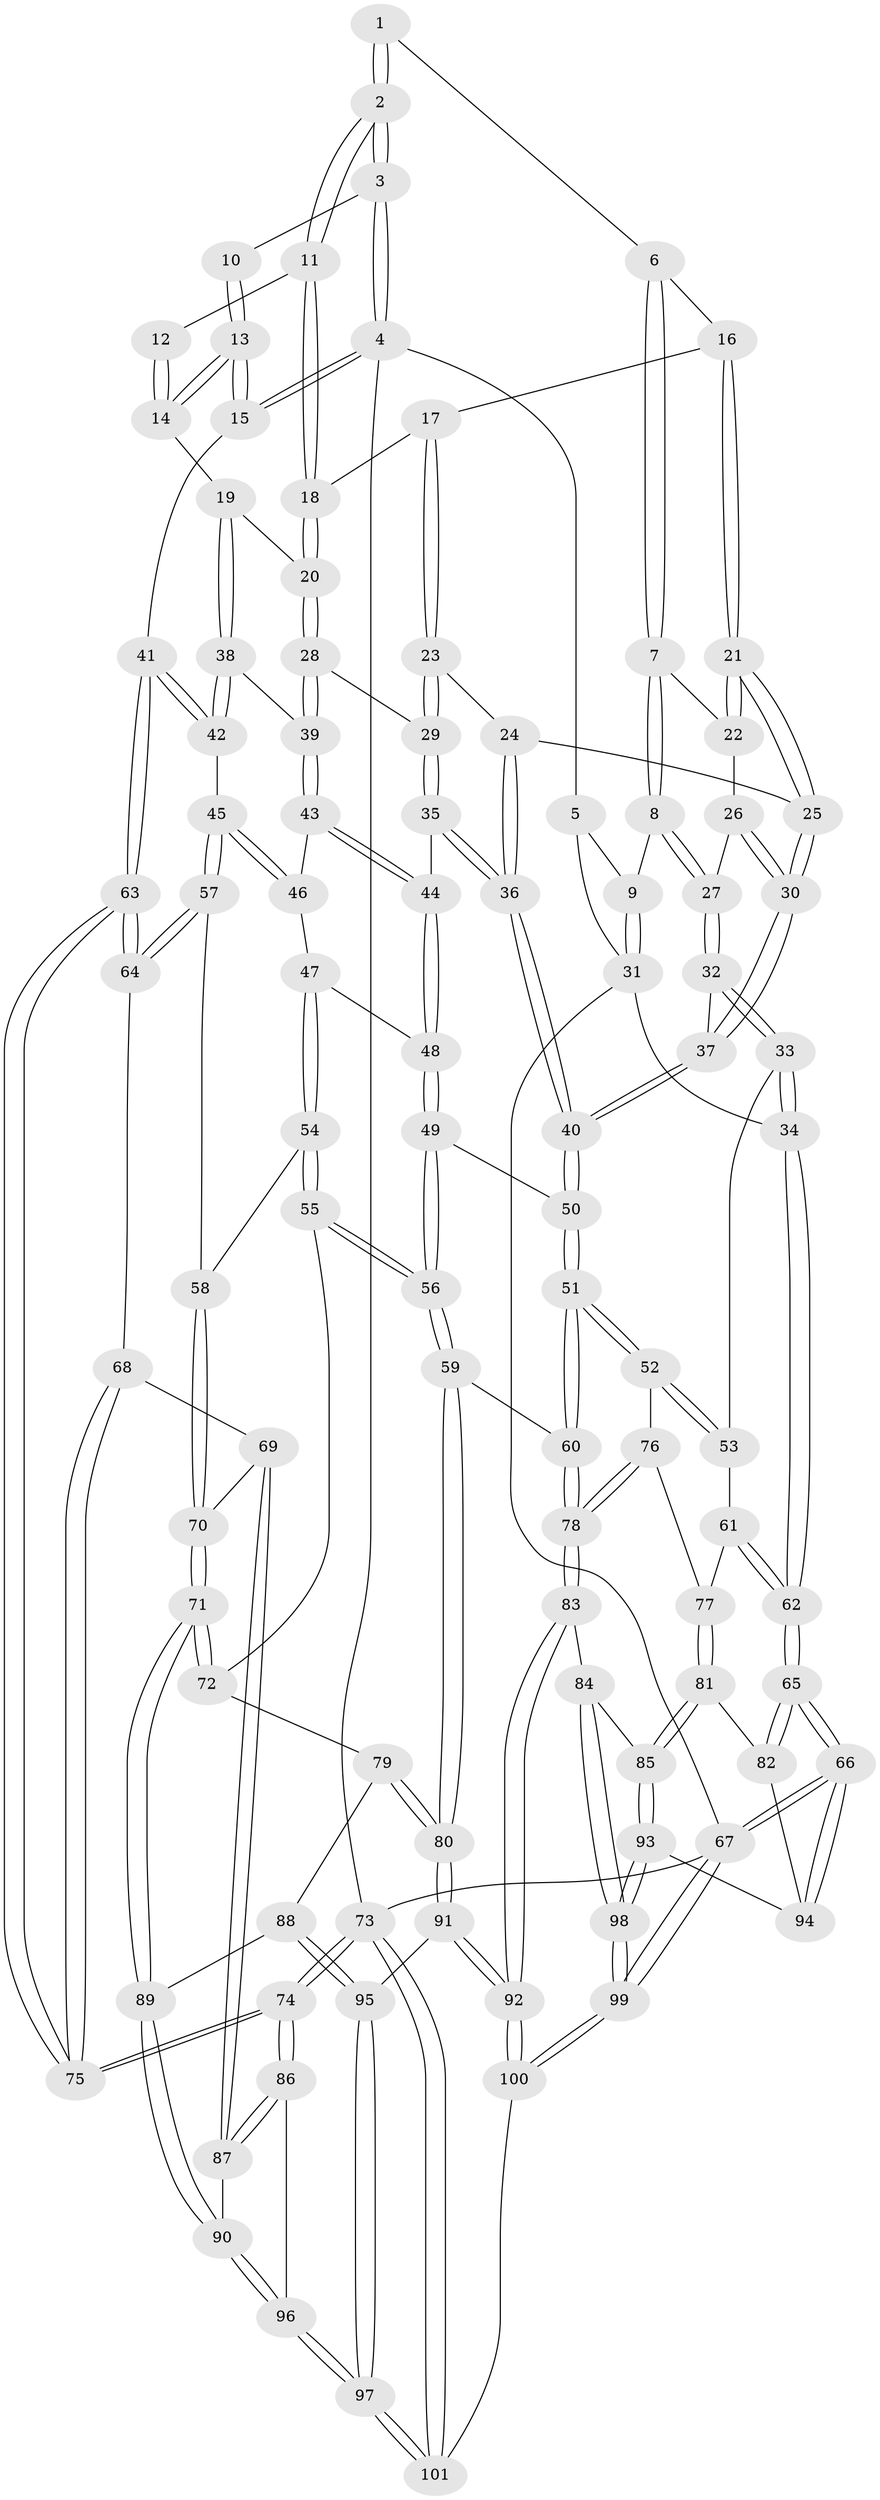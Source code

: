 // Generated by graph-tools (version 1.1) at 2025/11/02/21/25 10:11:13]
// undirected, 101 vertices, 249 edges
graph export_dot {
graph [start="1"]
  node [color=gray90,style=filled];
  1 [pos="+0.28336445557667644+0"];
  2 [pos="+0.7155650652942285+0"];
  3 [pos="+1+0"];
  4 [pos="+1+0"];
  5 [pos="+0.043245308741004636+0"];
  6 [pos="+0.30107904160767146+0"];
  7 [pos="+0.24050700604773925+0.10311217120668213"];
  8 [pos="+0.14843711688239872+0.15422179871882138"];
  9 [pos="+0.11660272108102367+0.1480469846910545"];
  10 [pos="+0.9557353343557466+0.07737128398928825"];
  11 [pos="+0.7147416126106024+0"];
  12 [pos="+0.845798768936976+0.00034163499297710625"];
  13 [pos="+1+0.23154384205728537"];
  14 [pos="+0.9692527163180006+0.22344982852262127"];
  15 [pos="+1+0.2797941612006394"];
  16 [pos="+0.4287395803817707+0.10348393650288702"];
  17 [pos="+0.5680531002297554+0.09317428842085573"];
  18 [pos="+0.6882778684968123+0.014635695494976668"];
  19 [pos="+0.9267317561269478+0.22450962193265261"];
  20 [pos="+0.7375797921738904+0.15061382955879504"];
  21 [pos="+0.39045965679392225+0.20669668069343927"];
  22 [pos="+0.274881326495109+0.14812208759621484"];
  23 [pos="+0.5257497423131273+0.23891914987136664"];
  24 [pos="+0.4692721116187331+0.2569698483083643"];
  25 [pos="+0.3986938952574969+0.2474214347008935"];
  26 [pos="+0.26351440177952634+0.2029996429944467"];
  27 [pos="+0.1906263353876905+0.27032828071836384"];
  28 [pos="+0.6867119616026433+0.29385679441970747"];
  29 [pos="+0.6430174323805217+0.3110040389963715"];
  30 [pos="+0.3394844196298642+0.3292070372870511"];
  31 [pos="+0+0.24985054572235868"];
  32 [pos="+0.20207656260603726+0.40712074722916264"];
  33 [pos="+0.19085471576602916+0.4183938304105378"];
  34 [pos="+0+0.375428682591542"];
  35 [pos="+0.5570377429683746+0.4312030736315345"];
  36 [pos="+0.5382998214957578+0.43789345941881574"];
  37 [pos="+0.3239200400695101+0.3589688933440866"];
  38 [pos="+0.8230487621675224+0.3525063979352813"];
  39 [pos="+0.7176965222556285+0.32513628586614635"];
  40 [pos="+0.49566843380231895+0.46904146161986715"];
  41 [pos="+1+0.36897321206452577"];
  42 [pos="+0.8939921229211524+0.4867907838062592"];
  43 [pos="+0.7323118067686762+0.43447130770484665"];
  44 [pos="+0.6307316112784281+0.4728210562943027"];
  45 [pos="+0.8780092814891242+0.5037493768074408"];
  46 [pos="+0.7648624193933297+0.46936751602695687"];
  47 [pos="+0.6828083764259103+0.5405908876196938"];
  48 [pos="+0.6712961283440143+0.5362554559122208"];
  49 [pos="+0.6180784215514037+0.5811637849068164"];
  50 [pos="+0.492235743704747+0.48718803185403947"];
  51 [pos="+0.43195086431380175+0.6274687324188"];
  52 [pos="+0.2540220740638933+0.5752635590878202"];
  53 [pos="+0.20459013665136153+0.473090327130973"];
  54 [pos="+0.7359536866720636+0.610911871224691"];
  55 [pos="+0.6796502030425925+0.6893016393816691"];
  56 [pos="+0.5989893161587013+0.7118669864916543"];
  57 [pos="+0.8752626459837246+0.5141370679722141"];
  58 [pos="+0.7960355589478445+0.5984119333899984"];
  59 [pos="+0.5719343835203547+0.7302116864323177"];
  60 [pos="+0.4636105827946654+0.700495897427618"];
  61 [pos="+0.053180208178279655+0.6365804661923697"];
  62 [pos="+0+0.5843685743998779"];
  63 [pos="+1+0.658117969894735"];
  64 [pos="+0.9297923807680087+0.633661224844358"];
  65 [pos="+0+0.7881504870990084"];
  66 [pos="+0+1"];
  67 [pos="+0+1"];
  68 [pos="+0.902021509968782+0.7225904673073124"];
  69 [pos="+0.8913571519515477+0.7353072337625579"];
  70 [pos="+0.853875048004984+0.753057375946922"];
  71 [pos="+0.8464843174717703+0.7626793761805881"];
  72 [pos="+0.6971929279177086+0.700959389443047"];
  73 [pos="+1+1"];
  74 [pos="+1+0.8633575027025057"];
  75 [pos="+1+0.676141957987775"];
  76 [pos="+0.2063550832838429+0.6678656526080837"];
  77 [pos="+0.1397432588940708+0.7093164565696211"];
  78 [pos="+0.3502231169163736+0.8470024394110393"];
  79 [pos="+0.7345465569927363+0.8070724740546259"];
  80 [pos="+0.6179817972032651+0.8537699713063707"];
  81 [pos="+0.11454675996933184+0.7847059798762258"];
  82 [pos="+0.10899117441762425+0.7865559991276837"];
  83 [pos="+0.3443543419756836+0.8656483972933102"];
  84 [pos="+0.27700242423957555+0.869092401397498"];
  85 [pos="+0.18578984397123235+0.8552509340183096"];
  86 [pos="+1+0.8564820548693153"];
  87 [pos="+1+0.8464102355610323"];
  88 [pos="+0.8283709078858846+0.8114717119870546"];
  89 [pos="+0.8392555048729315+0.7990204100059685"];
  90 [pos="+0.9350832890574624+0.8696601842517967"];
  91 [pos="+0.6182536918203235+0.8585953906295617"];
  92 [pos="+0.4483970088660335+1"];
  93 [pos="+0.1390255885617092+0.931690043656213"];
  94 [pos="+0.05581406106111812+0.9112157445482074"];
  95 [pos="+0.7788462048609346+0.9538214659227251"];
  96 [pos="+0.9029143425078118+0.9651562604536146"];
  97 [pos="+0.8239254308985118+1"];
  98 [pos="+0.1415356082199554+1"];
  99 [pos="+0.08037910920700166+1"];
  100 [pos="+0.44973171676873674+1"];
  101 [pos="+0.8317961595769651+1"];
  1 -- 2;
  1 -- 2;
  1 -- 6;
  2 -- 3;
  2 -- 3;
  2 -- 11;
  2 -- 11;
  3 -- 4;
  3 -- 4;
  3 -- 10;
  4 -- 5;
  4 -- 15;
  4 -- 15;
  4 -- 73;
  5 -- 9;
  5 -- 31;
  6 -- 7;
  6 -- 7;
  6 -- 16;
  7 -- 8;
  7 -- 8;
  7 -- 22;
  8 -- 9;
  8 -- 27;
  8 -- 27;
  9 -- 31;
  9 -- 31;
  10 -- 13;
  10 -- 13;
  11 -- 12;
  11 -- 18;
  11 -- 18;
  12 -- 14;
  12 -- 14;
  13 -- 14;
  13 -- 14;
  13 -- 15;
  13 -- 15;
  14 -- 19;
  15 -- 41;
  16 -- 17;
  16 -- 21;
  16 -- 21;
  17 -- 18;
  17 -- 23;
  17 -- 23;
  18 -- 20;
  18 -- 20;
  19 -- 20;
  19 -- 38;
  19 -- 38;
  20 -- 28;
  20 -- 28;
  21 -- 22;
  21 -- 22;
  21 -- 25;
  21 -- 25;
  22 -- 26;
  23 -- 24;
  23 -- 29;
  23 -- 29;
  24 -- 25;
  24 -- 36;
  24 -- 36;
  25 -- 30;
  25 -- 30;
  26 -- 27;
  26 -- 30;
  26 -- 30;
  27 -- 32;
  27 -- 32;
  28 -- 29;
  28 -- 39;
  28 -- 39;
  29 -- 35;
  29 -- 35;
  30 -- 37;
  30 -- 37;
  31 -- 34;
  31 -- 67;
  32 -- 33;
  32 -- 33;
  32 -- 37;
  33 -- 34;
  33 -- 34;
  33 -- 53;
  34 -- 62;
  34 -- 62;
  35 -- 36;
  35 -- 36;
  35 -- 44;
  36 -- 40;
  36 -- 40;
  37 -- 40;
  37 -- 40;
  38 -- 39;
  38 -- 42;
  38 -- 42;
  39 -- 43;
  39 -- 43;
  40 -- 50;
  40 -- 50;
  41 -- 42;
  41 -- 42;
  41 -- 63;
  41 -- 63;
  42 -- 45;
  43 -- 44;
  43 -- 44;
  43 -- 46;
  44 -- 48;
  44 -- 48;
  45 -- 46;
  45 -- 46;
  45 -- 57;
  45 -- 57;
  46 -- 47;
  47 -- 48;
  47 -- 54;
  47 -- 54;
  48 -- 49;
  48 -- 49;
  49 -- 50;
  49 -- 56;
  49 -- 56;
  50 -- 51;
  50 -- 51;
  51 -- 52;
  51 -- 52;
  51 -- 60;
  51 -- 60;
  52 -- 53;
  52 -- 53;
  52 -- 76;
  53 -- 61;
  54 -- 55;
  54 -- 55;
  54 -- 58;
  55 -- 56;
  55 -- 56;
  55 -- 72;
  56 -- 59;
  56 -- 59;
  57 -- 58;
  57 -- 64;
  57 -- 64;
  58 -- 70;
  58 -- 70;
  59 -- 60;
  59 -- 80;
  59 -- 80;
  60 -- 78;
  60 -- 78;
  61 -- 62;
  61 -- 62;
  61 -- 77;
  62 -- 65;
  62 -- 65;
  63 -- 64;
  63 -- 64;
  63 -- 75;
  63 -- 75;
  64 -- 68;
  65 -- 66;
  65 -- 66;
  65 -- 82;
  65 -- 82;
  66 -- 67;
  66 -- 67;
  66 -- 94;
  66 -- 94;
  67 -- 99;
  67 -- 99;
  67 -- 73;
  68 -- 69;
  68 -- 75;
  68 -- 75;
  69 -- 70;
  69 -- 87;
  69 -- 87;
  70 -- 71;
  70 -- 71;
  71 -- 72;
  71 -- 72;
  71 -- 89;
  71 -- 89;
  72 -- 79;
  73 -- 74;
  73 -- 74;
  73 -- 101;
  73 -- 101;
  74 -- 75;
  74 -- 75;
  74 -- 86;
  74 -- 86;
  76 -- 77;
  76 -- 78;
  76 -- 78;
  77 -- 81;
  77 -- 81;
  78 -- 83;
  78 -- 83;
  79 -- 80;
  79 -- 80;
  79 -- 88;
  80 -- 91;
  80 -- 91;
  81 -- 82;
  81 -- 85;
  81 -- 85;
  82 -- 94;
  83 -- 84;
  83 -- 92;
  83 -- 92;
  84 -- 85;
  84 -- 98;
  84 -- 98;
  85 -- 93;
  85 -- 93;
  86 -- 87;
  86 -- 87;
  86 -- 96;
  87 -- 90;
  88 -- 89;
  88 -- 95;
  88 -- 95;
  89 -- 90;
  89 -- 90;
  90 -- 96;
  90 -- 96;
  91 -- 92;
  91 -- 92;
  91 -- 95;
  92 -- 100;
  92 -- 100;
  93 -- 94;
  93 -- 98;
  93 -- 98;
  95 -- 97;
  95 -- 97;
  96 -- 97;
  96 -- 97;
  97 -- 101;
  97 -- 101;
  98 -- 99;
  98 -- 99;
  99 -- 100;
  99 -- 100;
  100 -- 101;
}
